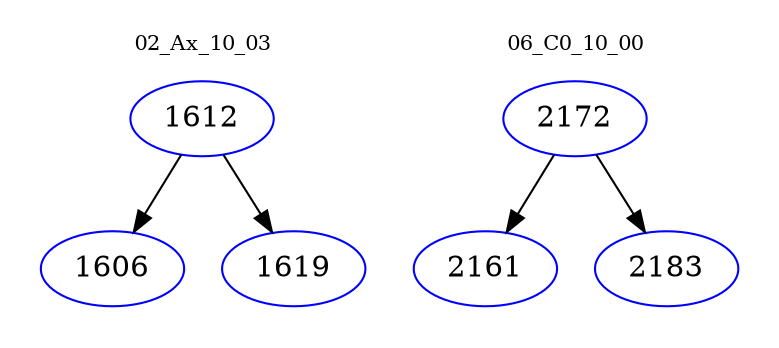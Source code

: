 digraph{
subgraph cluster_0 {
color = white
label = "02_Ax_10_03";
fontsize=10;
T0_1612 [label="1612", color="blue"]
T0_1612 -> T0_1606 [color="black"]
T0_1606 [label="1606", color="blue"]
T0_1612 -> T0_1619 [color="black"]
T0_1619 [label="1619", color="blue"]
}
subgraph cluster_1 {
color = white
label = "06_C0_10_00";
fontsize=10;
T1_2172 [label="2172", color="blue"]
T1_2172 -> T1_2161 [color="black"]
T1_2161 [label="2161", color="blue"]
T1_2172 -> T1_2183 [color="black"]
T1_2183 [label="2183", color="blue"]
}
}
